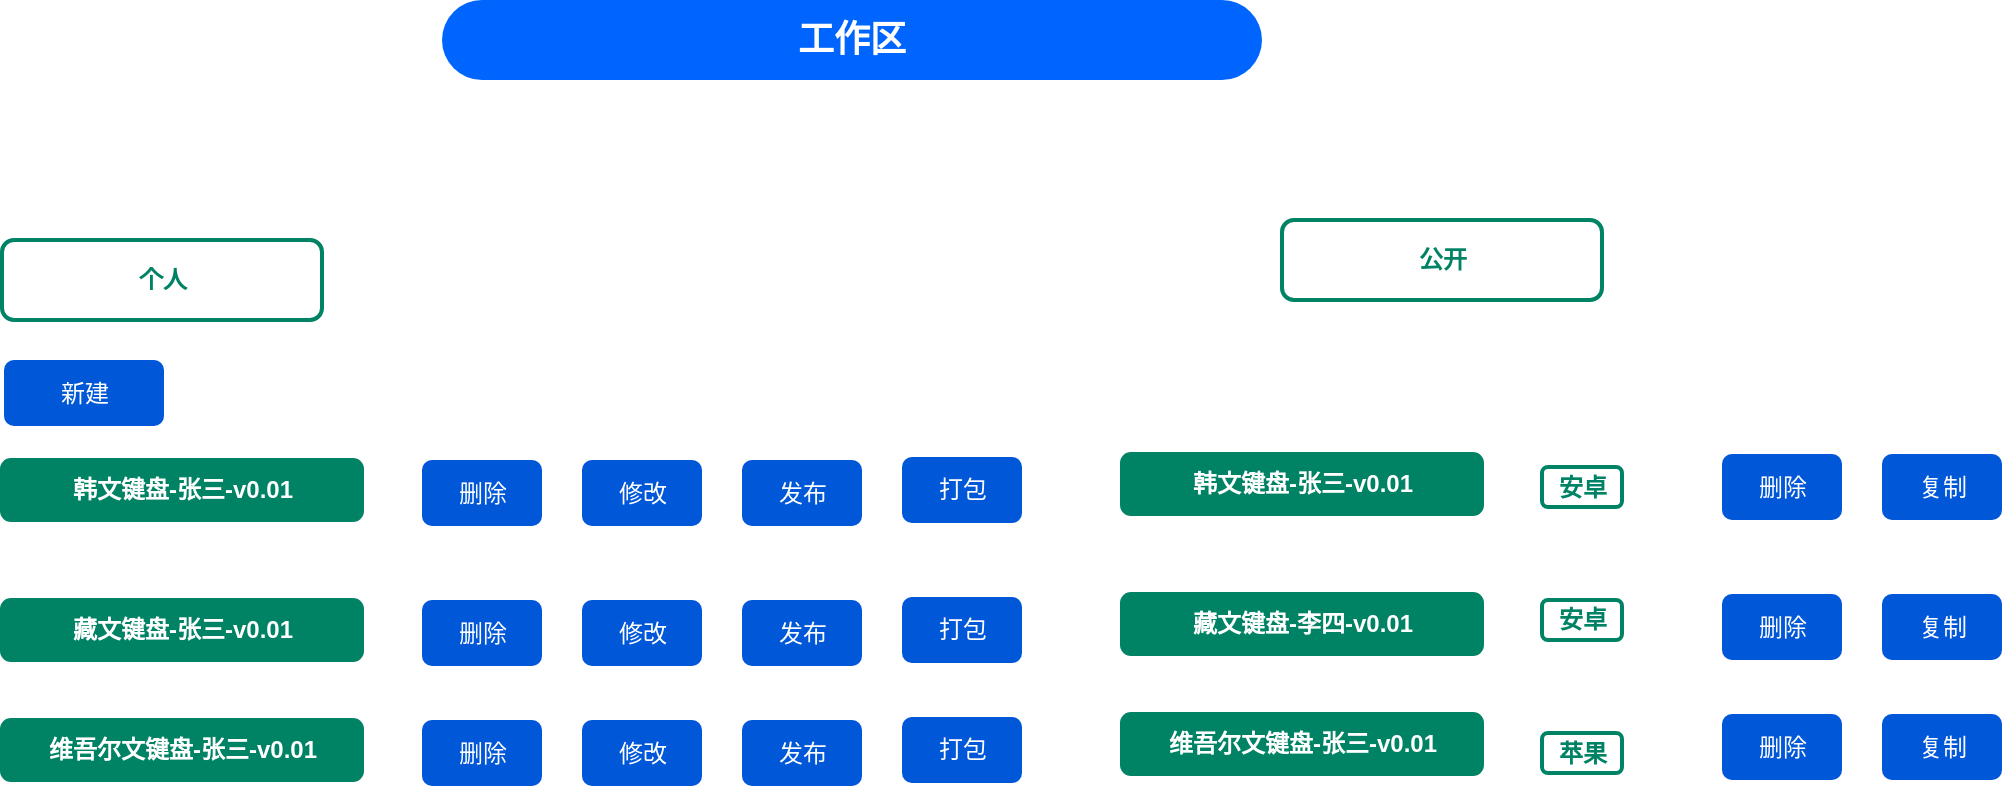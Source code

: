 <mxfile version="12.4.3" type="github" pages="1">
  <diagram id="a9pKxFSBlb7pD1C8hja9" name="第 1 页">
    <mxGraphModel dx="1038" dy="572" grid="1" gridSize="10" guides="1" tooltips="1" connect="1" arrows="1" fold="1" page="1" pageScale="1" pageWidth="2339" pageHeight="3300" math="0" shadow="0">
      <root>
        <mxCell id="0"/>
        <mxCell id="1" parent="0"/>
        <mxCell id="Z6xtozhDD63QPaq7W4yF-1" value="工作区" style="rounded=1;fillColor=#0065FF;strokeColor=none;html=1;fontColor=#ffffff;align=center;verticalAlign=middle;whiteSpace=wrap;fontSize=18;fontStyle=1;arcSize=50" parent="1" vertex="1">
          <mxGeometry x="260" y="40" width="410" height="40" as="geometry"/>
        </mxCell>
        <mxCell id="Z6xtozhDD63QPaq7W4yF-2" value="个人" style="dashed=0;html=1;rounded=1;strokeColor=#008364;fontSize=12;align=center;fontStyle=1;strokeWidth=2;fontColor=#008364" parent="1" vertex="1">
          <mxGeometry x="40" y="160" width="160" height="40" as="geometry"/>
        </mxCell>
        <mxCell id="Z6xtozhDD63QPaq7W4yF-4" value="公开" style="dashed=0;html=1;rounded=1;strokeColor=#008364;fontSize=12;align=center;fontStyle=1;strokeWidth=2;fontColor=#008364" parent="1" vertex="1">
          <mxGeometry x="680" y="150" width="160" height="40" as="geometry"/>
        </mxCell>
        <mxCell id="Z6xtozhDD63QPaq7W4yF-5" value="韩文键盘-张三-v0.01" style="dashed=0;html=1;rounded=1;fillColor=#008364;strokeColor=#008364;fontSize=12;align=center;fontStyle=1;strokeWidth=2;fontColor=#ffffff" parent="1" vertex="1">
          <mxGeometry x="40" y="270" width="180" height="30" as="geometry"/>
        </mxCell>
        <mxCell id="Z6xtozhDD63QPaq7W4yF-7" value="删除" style="rounded=1;fillColor=#0057D8;align=center;strokeColor=none;html=1;fontColor=#ffffff;fontSize=12" parent="1" vertex="1">
          <mxGeometry x="250" y="270" width="60" height="33" as="geometry"/>
        </mxCell>
        <mxCell id="Z6xtozhDD63QPaq7W4yF-9" value="修改" style="rounded=1;fillColor=#0057D8;align=center;strokeColor=none;html=1;fontColor=#ffffff;fontSize=12" parent="1" vertex="1">
          <mxGeometry x="330" y="270" width="60" height="33" as="geometry"/>
        </mxCell>
        <mxCell id="Z6xtozhDD63QPaq7W4yF-10" value="发布" style="rounded=1;fillColor=#0057D8;align=center;strokeColor=none;html=1;fontColor=#ffffff;fontSize=12" parent="1" vertex="1">
          <mxGeometry x="410" y="270" width="60" height="33" as="geometry"/>
        </mxCell>
        <mxCell id="Z6xtozhDD63QPaq7W4yF-11" value="藏文键盘-张三-v0.01" style="dashed=0;html=1;rounded=1;fillColor=#008364;strokeColor=#008364;fontSize=12;align=center;fontStyle=1;strokeWidth=2;fontColor=#ffffff" parent="1" vertex="1">
          <mxGeometry x="40" y="340" width="180" height="30" as="geometry"/>
        </mxCell>
        <mxCell id="Z6xtozhDD63QPaq7W4yF-12" value="删除" style="rounded=1;fillColor=#0057D8;align=center;strokeColor=none;html=1;fontColor=#ffffff;fontSize=12" parent="1" vertex="1">
          <mxGeometry x="250" y="340" width="60" height="33" as="geometry"/>
        </mxCell>
        <mxCell id="Z6xtozhDD63QPaq7W4yF-13" value="修改" style="rounded=1;fillColor=#0057D8;align=center;strokeColor=none;html=1;fontColor=#ffffff;fontSize=12" parent="1" vertex="1">
          <mxGeometry x="330" y="340" width="60" height="33" as="geometry"/>
        </mxCell>
        <mxCell id="Z6xtozhDD63QPaq7W4yF-14" value="发布" style="rounded=1;fillColor=#0057D8;align=center;strokeColor=none;html=1;fontColor=#ffffff;fontSize=12" parent="1" vertex="1">
          <mxGeometry x="410" y="340" width="60" height="33" as="geometry"/>
        </mxCell>
        <mxCell id="Z6xtozhDD63QPaq7W4yF-15" value="维吾尔文键盘-张三-v0.01" style="dashed=0;html=1;rounded=1;fillColor=#008364;strokeColor=#008364;fontSize=12;align=center;fontStyle=1;strokeWidth=2;fontColor=#ffffff" parent="1" vertex="1">
          <mxGeometry x="40" y="400" width="180" height="30" as="geometry"/>
        </mxCell>
        <mxCell id="Z6xtozhDD63QPaq7W4yF-16" value="删除" style="rounded=1;fillColor=#0057D8;align=center;strokeColor=none;html=1;fontColor=#ffffff;fontSize=12" parent="1" vertex="1">
          <mxGeometry x="250" y="400" width="60" height="33" as="geometry"/>
        </mxCell>
        <mxCell id="Z6xtozhDD63QPaq7W4yF-17" value="修改" style="rounded=1;fillColor=#0057D8;align=center;strokeColor=none;html=1;fontColor=#ffffff;fontSize=12" parent="1" vertex="1">
          <mxGeometry x="330" y="400" width="60" height="33" as="geometry"/>
        </mxCell>
        <mxCell id="Z6xtozhDD63QPaq7W4yF-18" value="发布" style="rounded=1;fillColor=#0057D8;align=center;strokeColor=none;html=1;fontColor=#ffffff;fontSize=12" parent="1" vertex="1">
          <mxGeometry x="410" y="400" width="60" height="33" as="geometry"/>
        </mxCell>
        <mxCell id="Z6xtozhDD63QPaq7W4yF-31" value="韩文键盘-张三-v0.01" style="dashed=0;html=1;rounded=1;fillColor=#008364;strokeColor=#008364;fontSize=12;align=center;fontStyle=1;strokeWidth=2;fontColor=#ffffff" parent="1" vertex="1">
          <mxGeometry x="600" y="267" width="180" height="30" as="geometry"/>
        </mxCell>
        <mxCell id="Z6xtozhDD63QPaq7W4yF-32" value="删除" style="rounded=1;fillColor=#0057D8;align=center;strokeColor=none;html=1;fontColor=#ffffff;fontSize=12" parent="1" vertex="1">
          <mxGeometry x="900" y="267" width="60" height="33" as="geometry"/>
        </mxCell>
        <mxCell id="Z6xtozhDD63QPaq7W4yF-33" value="复制" style="rounded=1;fillColor=#0057D8;align=center;strokeColor=none;html=1;fontColor=#ffffff;fontSize=12" parent="1" vertex="1">
          <mxGeometry x="980" y="267" width="60" height="33" as="geometry"/>
        </mxCell>
        <mxCell id="Z6xtozhDD63QPaq7W4yF-35" value="藏文键盘-李四-v0.01" style="dashed=0;html=1;rounded=1;fillColor=#008364;strokeColor=#008364;fontSize=12;align=center;fontStyle=1;strokeWidth=2;fontColor=#ffffff" parent="1" vertex="1">
          <mxGeometry x="600" y="337" width="180" height="30" as="geometry"/>
        </mxCell>
        <mxCell id="Z6xtozhDD63QPaq7W4yF-36" value="删除" style="rounded=1;fillColor=#0057D8;align=center;strokeColor=none;html=1;fontColor=#ffffff;fontSize=12" parent="1" vertex="1">
          <mxGeometry x="900" y="337" width="60" height="33" as="geometry"/>
        </mxCell>
        <mxCell id="Z6xtozhDD63QPaq7W4yF-37" value="复制" style="rounded=1;fillColor=#0057D8;align=center;strokeColor=none;html=1;fontColor=#ffffff;fontSize=12" parent="1" vertex="1">
          <mxGeometry x="980" y="337" width="60" height="33" as="geometry"/>
        </mxCell>
        <mxCell id="Z6xtozhDD63QPaq7W4yF-39" value="维吾尔文键盘-张三-v0.01" style="dashed=0;html=1;rounded=1;fillColor=#008364;strokeColor=#008364;fontSize=12;align=center;fontStyle=1;strokeWidth=2;fontColor=#ffffff" parent="1" vertex="1">
          <mxGeometry x="600" y="397" width="180" height="30" as="geometry"/>
        </mxCell>
        <mxCell id="Z6xtozhDD63QPaq7W4yF-40" value="删除" style="rounded=1;fillColor=#0057D8;align=center;strokeColor=none;html=1;fontColor=#ffffff;fontSize=12" parent="1" vertex="1">
          <mxGeometry x="900" y="397" width="60" height="33" as="geometry"/>
        </mxCell>
        <mxCell id="Z6xtozhDD63QPaq7W4yF-41" value="复制" style="rounded=1;fillColor=#0057D8;align=center;strokeColor=none;html=1;fontColor=#ffffff;fontSize=12" parent="1" vertex="1">
          <mxGeometry x="980" y="397" width="60" height="33" as="geometry"/>
        </mxCell>
        <mxCell id="Z6xtozhDD63QPaq7W4yF-43" value="安卓" style="dashed=0;html=1;rounded=1;strokeColor=#008364;fontSize=12;align=center;fontStyle=1;strokeWidth=2;fontColor=#008364" parent="1" vertex="1">
          <mxGeometry x="810" y="273.5" width="40" height="20" as="geometry"/>
        </mxCell>
        <mxCell id="Z6xtozhDD63QPaq7W4yF-44" value="安卓" style="dashed=0;html=1;rounded=1;strokeColor=#008364;fontSize=12;align=center;fontStyle=1;strokeWidth=2;fontColor=#008364" parent="1" vertex="1">
          <mxGeometry x="810" y="340" width="40" height="20" as="geometry"/>
        </mxCell>
        <mxCell id="Z6xtozhDD63QPaq7W4yF-45" value="苹果" style="dashed=0;html=1;rounded=1;strokeColor=#008364;fontSize=12;align=center;fontStyle=1;strokeWidth=2;fontColor=#008364" parent="1" vertex="1">
          <mxGeometry x="810" y="406.5" width="40" height="20" as="geometry"/>
        </mxCell>
        <mxCell id="Z6xtozhDD63QPaq7W4yF-48" value="新建" style="rounded=1;fillColor=#0057D8;align=center;strokeColor=none;html=1;fontColor=#ffffff;fontSize=12" parent="1" vertex="1">
          <mxGeometry x="41" y="220" width="80" height="33" as="geometry"/>
        </mxCell>
        <mxCell id="LOGFNsW22ptuOwvVipjt-1" value="打包" style="rounded=1;fillColor=#0057D8;align=center;strokeColor=none;html=1;fontColor=#ffffff;fontSize=12" vertex="1" parent="1">
          <mxGeometry x="490" y="268.5" width="60" height="33" as="geometry"/>
        </mxCell>
        <mxCell id="LOGFNsW22ptuOwvVipjt-2" value="打包" style="rounded=1;fillColor=#0057D8;align=center;strokeColor=none;html=1;fontColor=#ffffff;fontSize=12" vertex="1" parent="1">
          <mxGeometry x="490" y="338.5" width="60" height="33" as="geometry"/>
        </mxCell>
        <mxCell id="LOGFNsW22ptuOwvVipjt-3" value="打包" style="rounded=1;fillColor=#0057D8;align=center;strokeColor=none;html=1;fontColor=#ffffff;fontSize=12" vertex="1" parent="1">
          <mxGeometry x="490" y="398.5" width="60" height="33" as="geometry"/>
        </mxCell>
      </root>
    </mxGraphModel>
  </diagram>
</mxfile>
